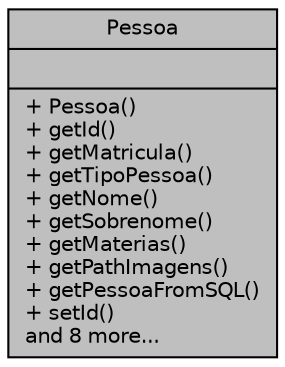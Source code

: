 digraph "Pessoa"
{
  edge [fontname="Helvetica",fontsize="10",labelfontname="Helvetica",labelfontsize="10"];
  node [fontname="Helvetica",fontsize="10",shape=record];
  Node1 [label="{Pessoa\n||+ Pessoa()\l+ getId()\l+ getMatricula()\l+ getTipoPessoa()\l+ getNome()\l+ getSobrenome()\l+ getMaterias()\l+ getPathImagens()\l+ getPessoaFromSQL()\l+ setId()\land 8 more...\l}",height=0.2,width=0.4,color="black", fillcolor="grey75", style="filled", fontcolor="black"];
}
